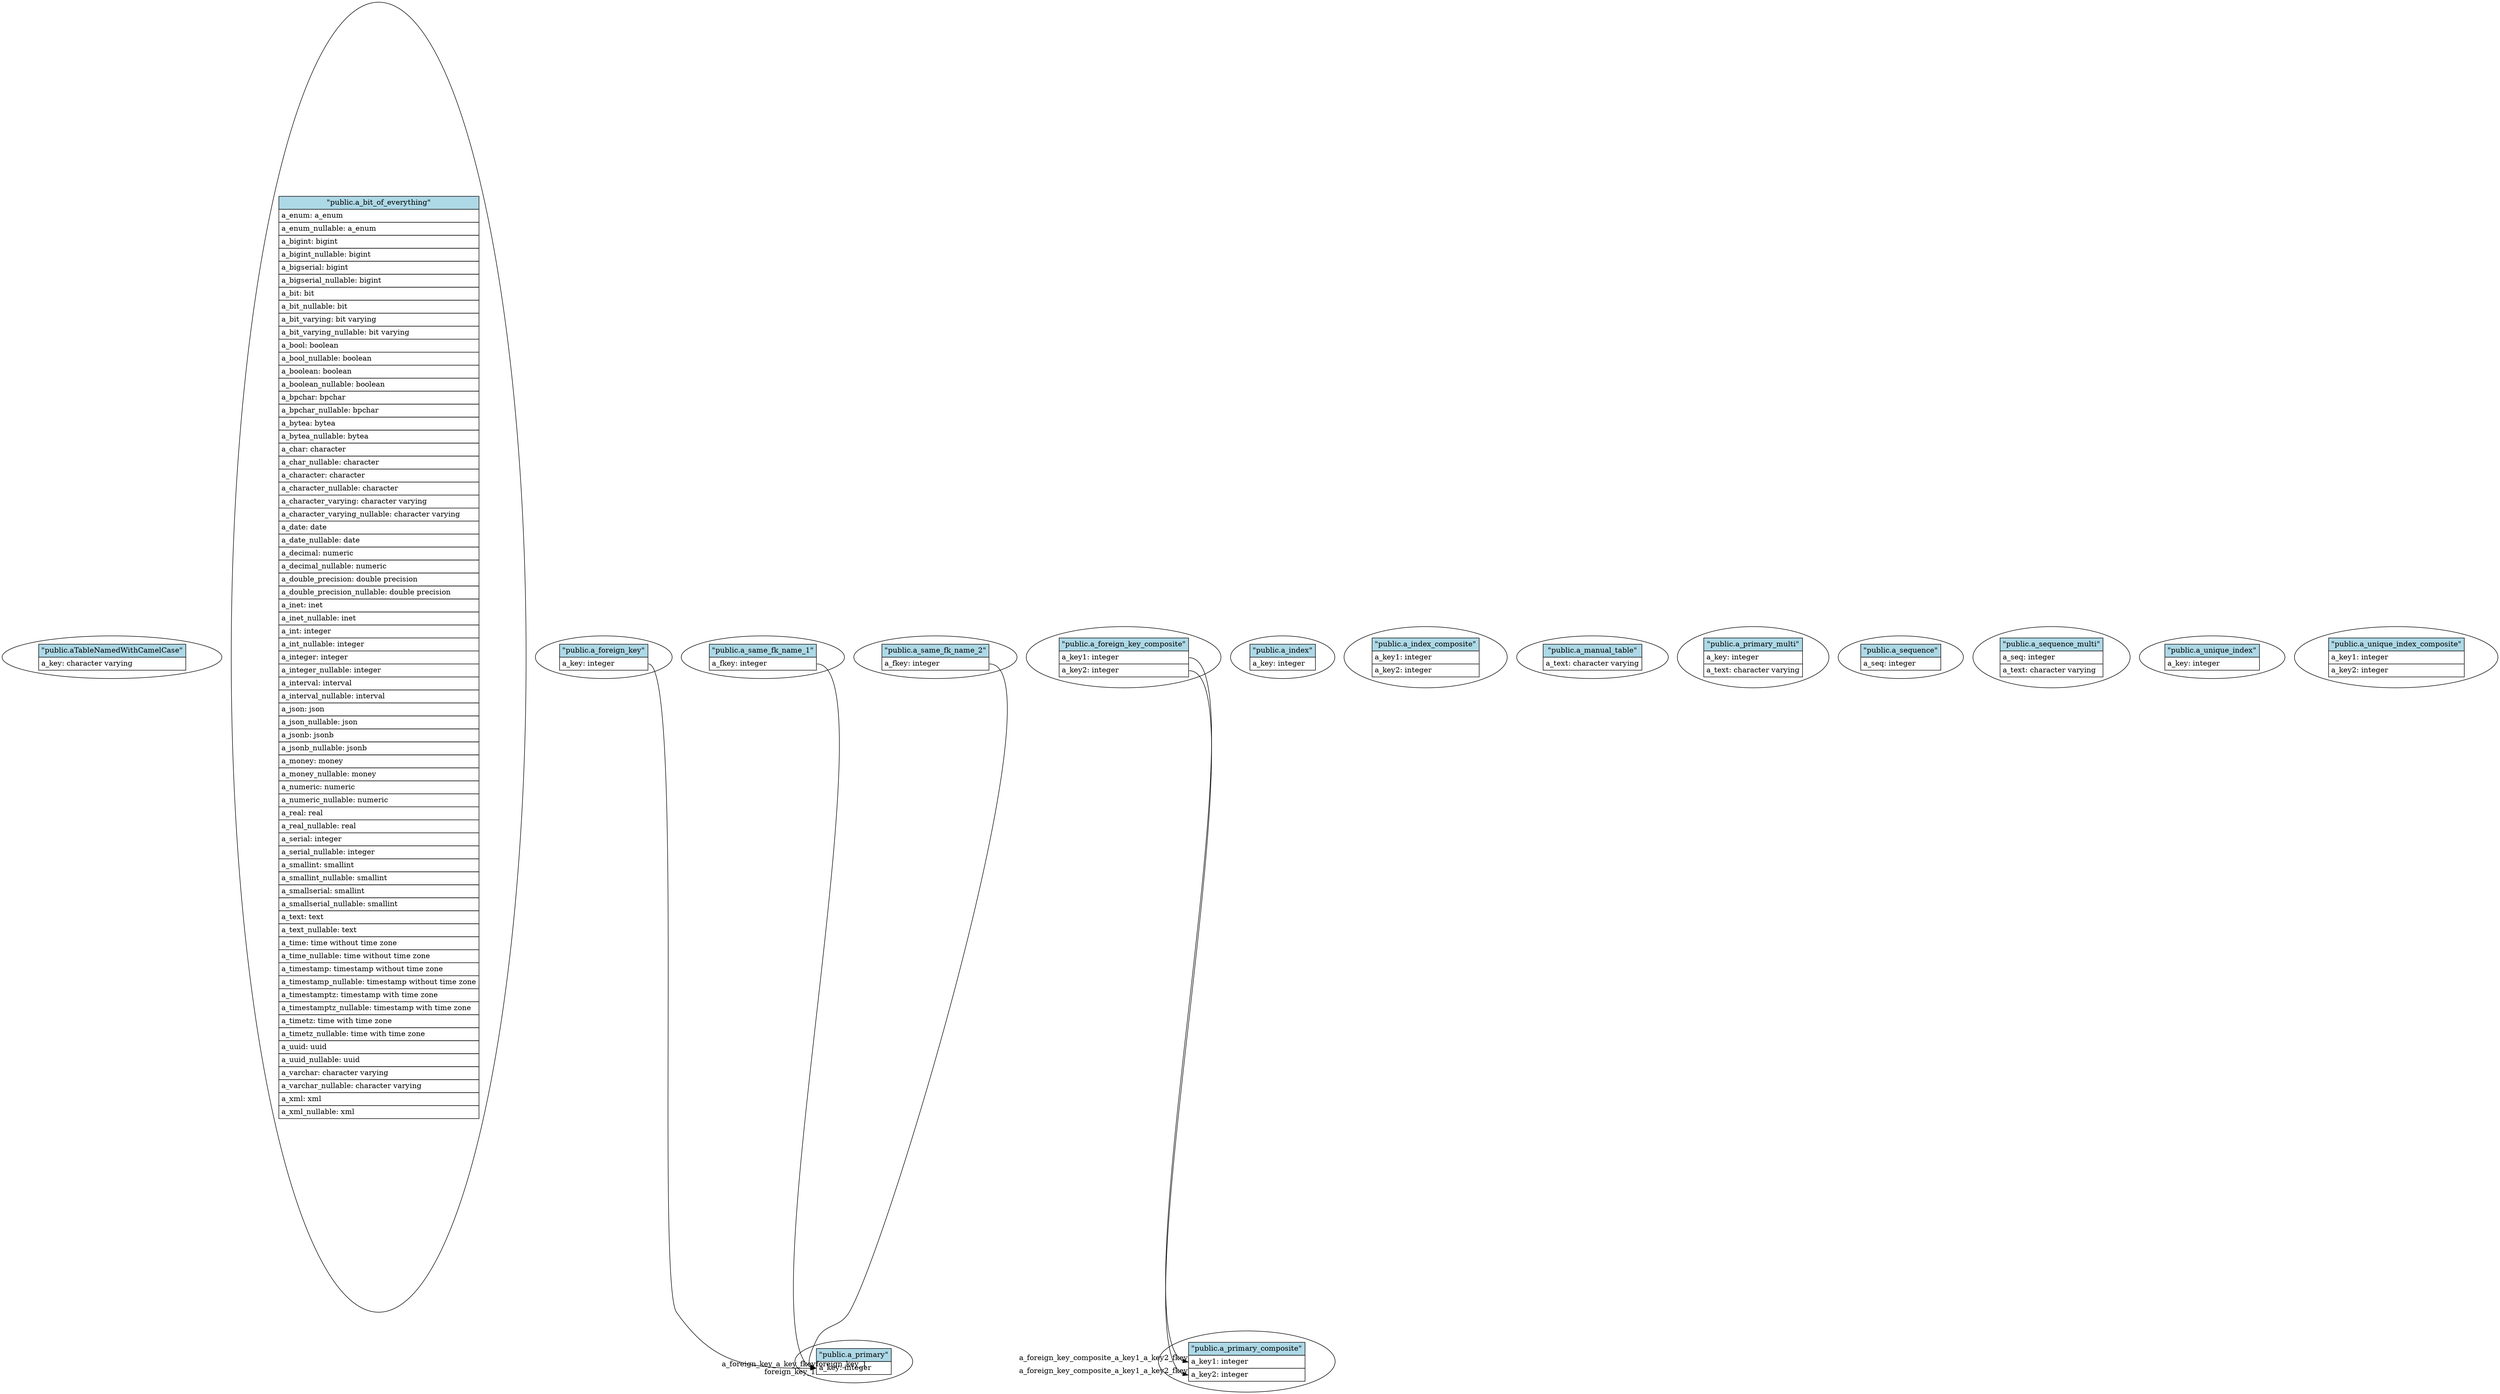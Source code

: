 // Generated by xo for the public schema.
digraph public {
	// Nodes (tables)
	"public.aTableNamedWithCamelCase" [ label=<
		<table border="0" cellborder="1" cellspacing="0" cellpadding="4">
		<tr><td bgcolor="lightblue">"public.aTableNamedWithCamelCase"</td></tr>
		<tr><td align="left" PORT="a_key">a_key: character varying</td></tr>
		</table>> ]
	
	"public.a_bit_of_everything" [ label=<
		<table border="0" cellborder="1" cellspacing="0" cellpadding="4">
		<tr><td bgcolor="lightblue">"public.a_bit_of_everything"</td></tr>
		<tr><td align="left" PORT="a_enum">a_enum: a_enum</td></tr>
		<tr><td align="left" PORT="a_enum_nullable">a_enum_nullable: a_enum</td></tr>
		<tr><td align="left" PORT="a_bigint">a_bigint: bigint</td></tr>
		<tr><td align="left" PORT="a_bigint_nullable">a_bigint_nullable: bigint</td></tr>
		<tr><td align="left" PORT="a_bigserial">a_bigserial: bigint</td></tr>
		<tr><td align="left" PORT="a_bigserial_nullable">a_bigserial_nullable: bigint</td></tr>
		<tr><td align="left" PORT="a_bit">a_bit: bit</td></tr>
		<tr><td align="left" PORT="a_bit_nullable">a_bit_nullable: bit</td></tr>
		<tr><td align="left" PORT="a_bit_varying">a_bit_varying: bit varying</td></tr>
		<tr><td align="left" PORT="a_bit_varying_nullable">a_bit_varying_nullable: bit varying</td></tr>
		<tr><td align="left" PORT="a_bool">a_bool: boolean</td></tr>
		<tr><td align="left" PORT="a_bool_nullable">a_bool_nullable: boolean</td></tr>
		<tr><td align="left" PORT="a_boolean">a_boolean: boolean</td></tr>
		<tr><td align="left" PORT="a_boolean_nullable">a_boolean_nullable: boolean</td></tr>
		<tr><td align="left" PORT="a_bpchar">a_bpchar: bpchar</td></tr>
		<tr><td align="left" PORT="a_bpchar_nullable">a_bpchar_nullable: bpchar</td></tr>
		<tr><td align="left" PORT="a_bytea">a_bytea: bytea</td></tr>
		<tr><td align="left" PORT="a_bytea_nullable">a_bytea_nullable: bytea</td></tr>
		<tr><td align="left" PORT="a_char">a_char: character</td></tr>
		<tr><td align="left" PORT="a_char_nullable">a_char_nullable: character</td></tr>
		<tr><td align="left" PORT="a_character">a_character: character</td></tr>
		<tr><td align="left" PORT="a_character_nullable">a_character_nullable: character</td></tr>
		<tr><td align="left" PORT="a_character_varying">a_character_varying: character varying</td></tr>
		<tr><td align="left" PORT="a_character_varying_nullable">a_character_varying_nullable: character varying</td></tr>
		<tr><td align="left" PORT="a_date">a_date: date</td></tr>
		<tr><td align="left" PORT="a_date_nullable">a_date_nullable: date</td></tr>
		<tr><td align="left" PORT="a_decimal">a_decimal: numeric</td></tr>
		<tr><td align="left" PORT="a_decimal_nullable">a_decimal_nullable: numeric</td></tr>
		<tr><td align="left" PORT="a_double_precision">a_double_precision: double precision</td></tr>
		<tr><td align="left" PORT="a_double_precision_nullable">a_double_precision_nullable: double precision</td></tr>
		<tr><td align="left" PORT="a_inet">a_inet: inet</td></tr>
		<tr><td align="left" PORT="a_inet_nullable">a_inet_nullable: inet</td></tr>
		<tr><td align="left" PORT="a_int">a_int: integer</td></tr>
		<tr><td align="left" PORT="a_int_nullable">a_int_nullable: integer</td></tr>
		<tr><td align="left" PORT="a_integer">a_integer: integer</td></tr>
		<tr><td align="left" PORT="a_integer_nullable">a_integer_nullable: integer</td></tr>
		<tr><td align="left" PORT="a_interval">a_interval: interval</td></tr>
		<tr><td align="left" PORT="a_interval_nullable">a_interval_nullable: interval</td></tr>
		<tr><td align="left" PORT="a_json">a_json: json</td></tr>
		<tr><td align="left" PORT="a_json_nullable">a_json_nullable: json</td></tr>
		<tr><td align="left" PORT="a_jsonb">a_jsonb: jsonb</td></tr>
		<tr><td align="left" PORT="a_jsonb_nullable">a_jsonb_nullable: jsonb</td></tr>
		<tr><td align="left" PORT="a_money">a_money: money</td></tr>
		<tr><td align="left" PORT="a_money_nullable">a_money_nullable: money</td></tr>
		<tr><td align="left" PORT="a_numeric">a_numeric: numeric</td></tr>
		<tr><td align="left" PORT="a_numeric_nullable">a_numeric_nullable: numeric</td></tr>
		<tr><td align="left" PORT="a_real">a_real: real</td></tr>
		<tr><td align="left" PORT="a_real_nullable">a_real_nullable: real</td></tr>
		<tr><td align="left" PORT="a_serial">a_serial: integer</td></tr>
		<tr><td align="left" PORT="a_serial_nullable">a_serial_nullable: integer</td></tr>
		<tr><td align="left" PORT="a_smallint">a_smallint: smallint</td></tr>
		<tr><td align="left" PORT="a_smallint_nullable">a_smallint_nullable: smallint</td></tr>
		<tr><td align="left" PORT="a_smallserial">a_smallserial: smallint</td></tr>
		<tr><td align="left" PORT="a_smallserial_nullable">a_smallserial_nullable: smallint</td></tr>
		<tr><td align="left" PORT="a_text">a_text: text</td></tr>
		<tr><td align="left" PORT="a_text_nullable">a_text_nullable: text</td></tr>
		<tr><td align="left" PORT="a_time">a_time: time without time zone</td></tr>
		<tr><td align="left" PORT="a_time_nullable">a_time_nullable: time without time zone</td></tr>
		<tr><td align="left" PORT="a_timestamp">a_timestamp: timestamp without time zone</td></tr>
		<tr><td align="left" PORT="a_timestamp_nullable">a_timestamp_nullable: timestamp without time zone</td></tr>
		<tr><td align="left" PORT="a_timestamptz">a_timestamptz: timestamp with time zone</td></tr>
		<tr><td align="left" PORT="a_timestamptz_nullable">a_timestamptz_nullable: timestamp with time zone</td></tr>
		<tr><td align="left" PORT="a_timetz">a_timetz: time with time zone</td></tr>
		<tr><td align="left" PORT="a_timetz_nullable">a_timetz_nullable: time with time zone</td></tr>
		<tr><td align="left" PORT="a_uuid">a_uuid: uuid</td></tr>
		<tr><td align="left" PORT="a_uuid_nullable">a_uuid_nullable: uuid</td></tr>
		<tr><td align="left" PORT="a_varchar">a_varchar: character varying</td></tr>
		<tr><td align="left" PORT="a_varchar_nullable">a_varchar_nullable: character varying</td></tr>
		<tr><td align="left" PORT="a_xml">a_xml: xml</td></tr>
		<tr><td align="left" PORT="a_xml_nullable">a_xml_nullable: xml</td></tr>
		</table>> ]
	
	"public.a_foreign_key" [ label=<
		<table border="0" cellborder="1" cellspacing="0" cellpadding="4">
		<tr><td bgcolor="lightblue">"public.a_foreign_key"</td></tr>
		<tr><td align="left" PORT="a_key">a_key: integer</td></tr>
		</table>> ]
	
	"public.a_foreign_key_composite" [ label=<
		<table border="0" cellborder="1" cellspacing="0" cellpadding="4">
		<tr><td bgcolor="lightblue">"public.a_foreign_key_composite"</td></tr>
		<tr><td align="left" PORT="a_key1">a_key1: integer</td></tr>
		<tr><td align="left" PORT="a_key2">a_key2: integer</td></tr>
		</table>> ]
	
	"public.a_index" [ label=<
		<table border="0" cellborder="1" cellspacing="0" cellpadding="4">
		<tr><td bgcolor="lightblue">"public.a_index"</td></tr>
		<tr><td align="left" PORT="a_key">a_key: integer</td></tr>
		</table>> ]
	
	"public.a_index_composite" [ label=<
		<table border="0" cellborder="1" cellspacing="0" cellpadding="4">
		<tr><td bgcolor="lightblue">"public.a_index_composite"</td></tr>
		<tr><td align="left" PORT="a_key1">a_key1: integer</td></tr>
		<tr><td align="left" PORT="a_key2">a_key2: integer</td></tr>
		</table>> ]
	
	"public.a_manual_table" [ label=<
		<table border="0" cellborder="1" cellspacing="0" cellpadding="4">
		<tr><td bgcolor="lightblue">"public.a_manual_table"</td></tr>
		<tr><td align="left" PORT="a_text">a_text: character varying</td></tr>
		</table>> ]
	
	"public.a_primary" [ label=<
		<table border="0" cellborder="1" cellspacing="0" cellpadding="4">
		<tr><td bgcolor="lightblue">"public.a_primary"</td></tr>
		<tr><td align="left" PORT="a_key">a_key: integer</td></tr>
		</table>> ]
	
	"public.a_primary_composite" [ label=<
		<table border="0" cellborder="1" cellspacing="0" cellpadding="4">
		<tr><td bgcolor="lightblue">"public.a_primary_composite"</td></tr>
		<tr><td align="left" PORT="a_key1">a_key1: integer</td></tr>
		<tr><td align="left" PORT="a_key2">a_key2: integer</td></tr>
		</table>> ]
	
	"public.a_primary_multi" [ label=<
		<table border="0" cellborder="1" cellspacing="0" cellpadding="4">
		<tr><td bgcolor="lightblue">"public.a_primary_multi"</td></tr>
		<tr><td align="left" PORT="a_key">a_key: integer</td></tr>
		<tr><td align="left" PORT="a_text">a_text: character varying</td></tr>
		</table>> ]
	
	"public.a_same_fk_name_1" [ label=<
		<table border="0" cellborder="1" cellspacing="0" cellpadding="4">
		<tr><td bgcolor="lightblue">"public.a_same_fk_name_1"</td></tr>
		<tr><td align="left" PORT="a_fkey">a_fkey: integer</td></tr>
		</table>> ]
	
	"public.a_same_fk_name_2" [ label=<
		<table border="0" cellborder="1" cellspacing="0" cellpadding="4">
		<tr><td bgcolor="lightblue">"public.a_same_fk_name_2"</td></tr>
		<tr><td align="left" PORT="a_fkey">a_fkey: integer</td></tr>
		</table>> ]
	
	"public.a_sequence" [ label=<
		<table border="0" cellborder="1" cellspacing="0" cellpadding="4">
		<tr><td bgcolor="lightblue">"public.a_sequence"</td></tr>
		<tr><td align="left" PORT="a_seq">a_seq: integer</td></tr>
		</table>> ]
	
	"public.a_sequence_multi" [ label=<
		<table border="0" cellborder="1" cellspacing="0" cellpadding="4">
		<tr><td bgcolor="lightblue">"public.a_sequence_multi"</td></tr>
		<tr><td align="left" PORT="a_seq">a_seq: integer</td></tr>
		<tr><td align="left" PORT="a_text">a_text: character varying</td></tr>
		</table>> ]
	
	"public.a_unique_index" [ label=<
		<table border="0" cellborder="1" cellspacing="0" cellpadding="4">
		<tr><td bgcolor="lightblue">"public.a_unique_index"</td></tr>
		<tr><td align="left" PORT="a_key">a_key: integer</td></tr>
		</table>> ]
	
	"public.a_unique_index_composite" [ label=<
		<table border="0" cellborder="1" cellspacing="0" cellpadding="4">
		<tr><td bgcolor="lightblue">"public.a_unique_index_composite"</td></tr>
		<tr><td align="left" PORT="a_key1">a_key1: integer</td></tr>
		<tr><td align="left" PORT="a_key2">a_key2: integer</td></tr>
		</table>> ]
	
	"public.a_foreign_key":"a_key":e -> "public.a_primary":"a_key":w [
		headlabel="a_foreign_key_a_key_fkey"]
	"public.a_foreign_key_composite":"a_key1":e -> "public.a_primary_composite":"a_key1":w [
		headlabel="a_foreign_key_composite_a_key1_a_key2_fkey"]
	"public.a_foreign_key_composite":"a_key2":e -> "public.a_primary_composite":"a_key2":w [
		headlabel="a_foreign_key_composite_a_key1_a_key2_fkey"]
	"public.a_same_fk_name_1":"a_fkey":e -> "public.a_primary":"a_key":w [
		headlabel="foreign_key_1"]
	"public.a_same_fk_name_2":"a_fkey":e -> "public.a_primary":"a_key":w [
		headlabel="foreign_key_1"]
}
